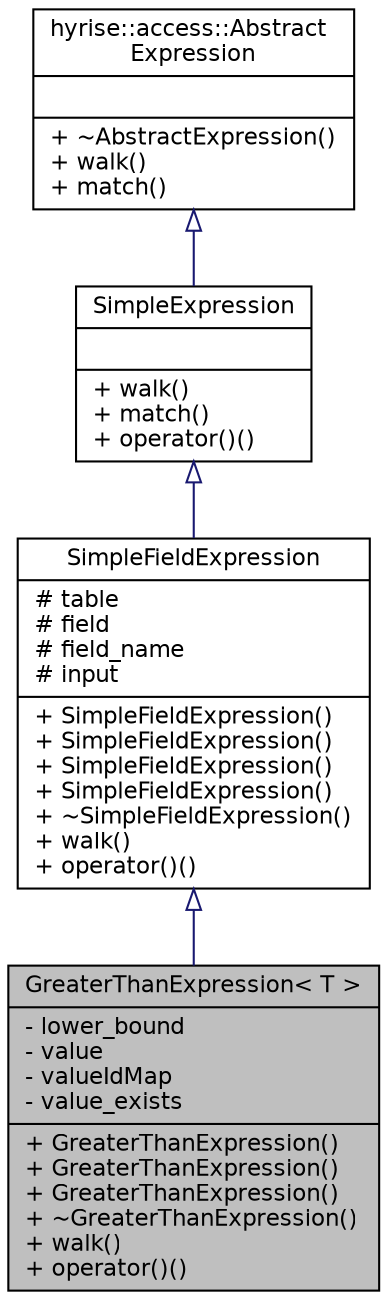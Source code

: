 digraph "GreaterThanExpression&lt; T &gt;"
{
  edge [fontname="Helvetica",fontsize="11",labelfontname="Helvetica",labelfontsize="11"];
  node [fontname="Helvetica",fontsize="11",shape=record];
  Node1 [label="{GreaterThanExpression\< T \>\n|- lower_bound\l- value\l- valueIdMap\l- value_exists\l|+ GreaterThanExpression()\l+ GreaterThanExpression()\l+ GreaterThanExpression()\l+ ~GreaterThanExpression()\l+ walk()\l+ operator()()\l}",height=0.2,width=0.4,color="black", fillcolor="grey75", style="filled" fontcolor="black"];
  Node2 -> Node1 [dir="back",color="midnightblue",fontsize="11",style="solid",arrowtail="onormal",fontname="Helvetica"];
  Node2 [label="{SimpleFieldExpression\n|# table\l# field\l# field_name\l# input\l|+ SimpleFieldExpression()\l+ SimpleFieldExpression()\l+ SimpleFieldExpression()\l+ SimpleFieldExpression()\l+ ~SimpleFieldExpression()\l+ walk()\l+ operator()()\l}",height=0.2,width=0.4,color="black", fillcolor="white", style="filled",URL="$class_simple_field_expression.html"];
  Node3 -> Node2 [dir="back",color="midnightblue",fontsize="11",style="solid",arrowtail="onormal",fontname="Helvetica"];
  Node3 [label="{SimpleExpression\n||+ walk()\l+ match()\l+ operator()()\l}",height=0.2,width=0.4,color="black", fillcolor="white", style="filled",URL="$class_simple_expression.html"];
  Node4 -> Node3 [dir="back",color="midnightblue",fontsize="11",style="solid",arrowtail="onormal",fontname="Helvetica"];
  Node4 [label="{hyrise::access::Abstract\lExpression\n||+ ~AbstractExpression()\l+ walk()\l+ match()\l}",height=0.2,width=0.4,color="black", fillcolor="white", style="filled",URL="$classhyrise_1_1access_1_1_abstract_expression.html",tooltip="Abstract expression interface."];
}
